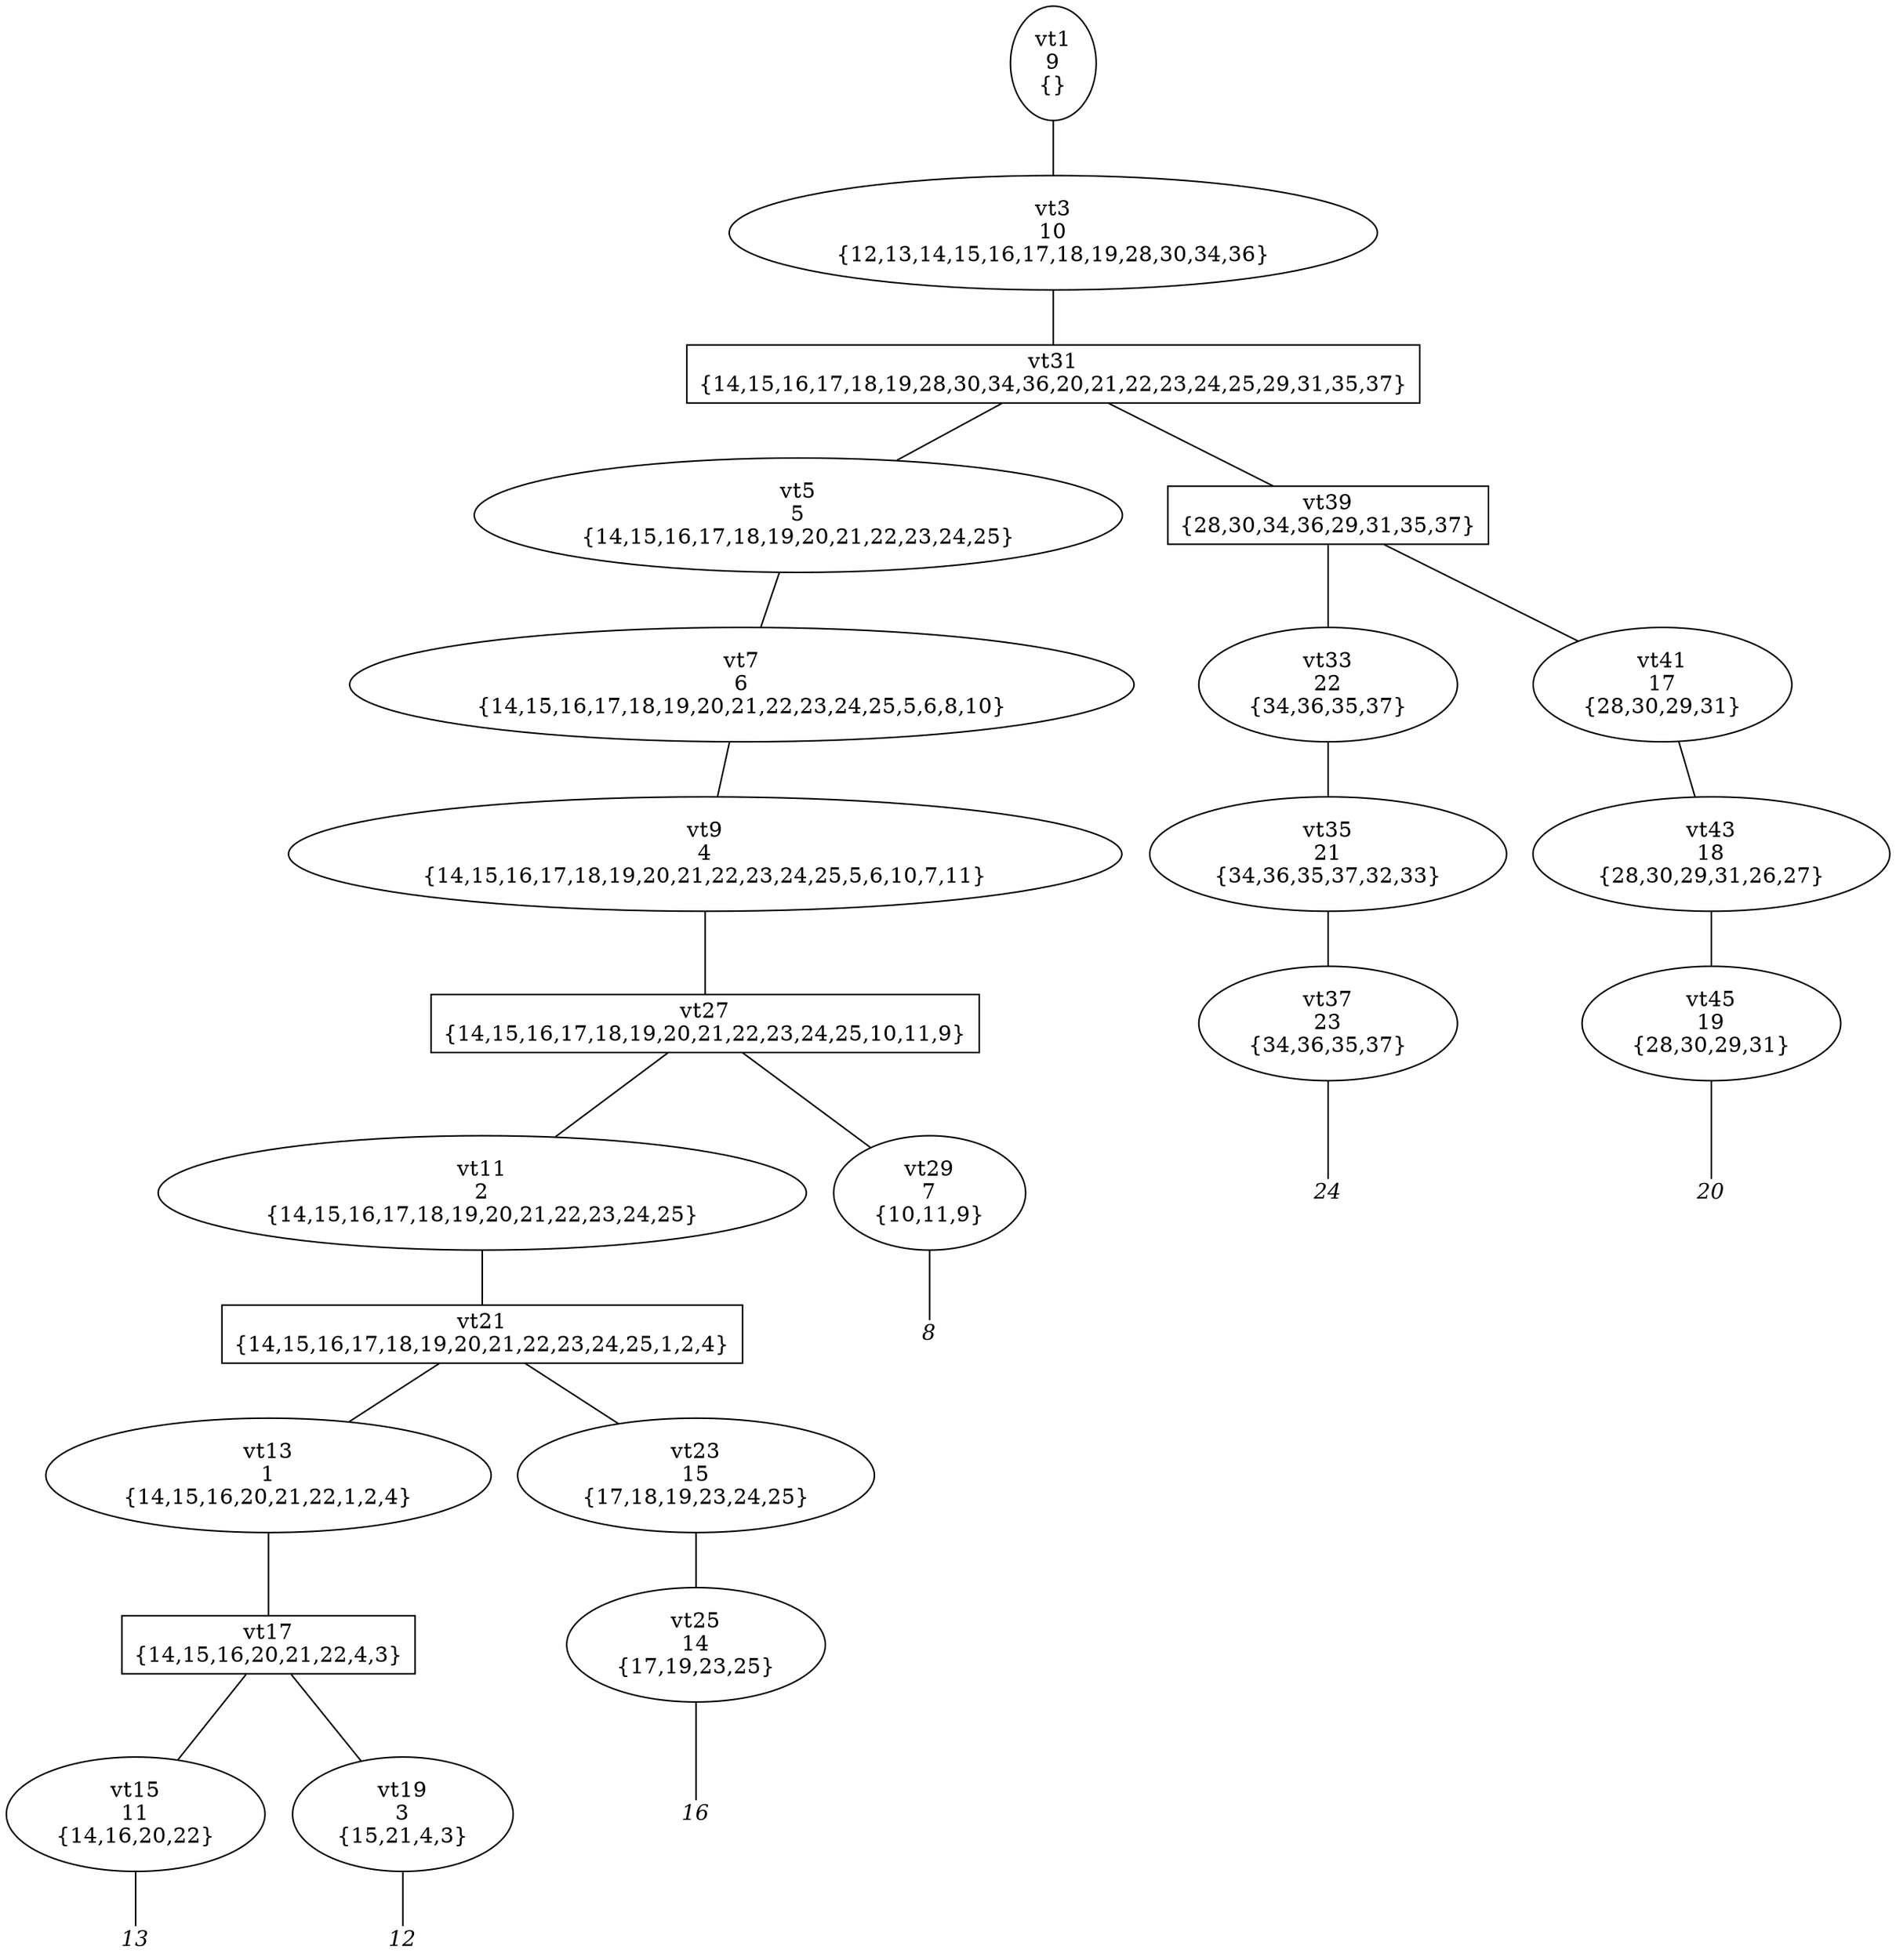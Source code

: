 
digraph vtree {

overlap=false

n1 [label="vt1
9
{}",shape="ellipse"]; 
n3 [label="vt3
10
{12,13,14,15,16,17,18,19,28,30,34,36}",shape="ellipse"]; 
n31 [label="vt31
{14,15,16,17,18,19,28,30,34,36,20,21,22,23,24,25,29,31,35,37}",shape="box"]; 
n5 [label="vt5
5
{14,15,16,17,18,19,20,21,22,23,24,25}",shape="ellipse"]; 
n7 [label="vt7
6
{14,15,16,17,18,19,20,21,22,23,24,25,5,6,8,10}",shape="ellipse"]; 
n9 [label="vt9
4
{14,15,16,17,18,19,20,21,22,23,24,25,5,6,10,7,11}",shape="ellipse"]; 
n27 [label="vt27
{14,15,16,17,18,19,20,21,22,23,24,25,10,11,9}",shape="box"]; 
n11 [label="vt11
2
{14,15,16,17,18,19,20,21,22,23,24,25}",shape="ellipse"]; 
n21 [label="vt21
{14,15,16,17,18,19,20,21,22,23,24,25,1,2,4}",shape="box"]; 
n13 [label="vt13
1
{14,15,16,20,21,22,1,2,4}",shape="ellipse"]; 
n17 [label="vt17
{14,15,16,20,21,22,4,3}",shape="box"]; 
n15 [label="vt15
11
{14,16,20,22}",shape="ellipse"]; 
n16 [label="13",fontname="Times-Italic",fontsize=14,shape=plaintext,fixedsize=true,width=.25,height=.25]; 
n19 [label="vt19
3
{15,21,4,3}",shape="ellipse"]; 
n20 [label="12",fontname="Times-Italic",fontsize=14,shape=plaintext,fixedsize=true,width=.25,height=.25]; 
n23 [label="vt23
15
{17,18,19,23,24,25}",shape="ellipse"]; 
n25 [label="vt25
14
{17,19,23,25}",shape="ellipse"]; 
n26 [label="16",fontname="Times-Italic",fontsize=14,shape=plaintext,fixedsize=true,width=.25,height=.25]; 
n29 [label="vt29
7
{10,11,9}",shape="ellipse"]; 
n30 [label="8",fontname="Times-Italic",fontsize=14,shape=plaintext,fixedsize=true,width=.25,height=.25]; 
n39 [label="vt39
{28,30,34,36,29,31,35,37}",shape="box"]; 
n33 [label="vt33
22
{34,36,35,37}",shape="ellipse"]; 
n35 [label="vt35
21
{34,36,35,37,32,33}",shape="ellipse"]; 
n37 [label="vt37
23
{34,36,35,37}",shape="ellipse"]; 
n38 [label="24",fontname="Times-Italic",fontsize=14,shape=plaintext,fixedsize=true,width=.25,height=.25]; 
n41 [label="vt41
17
{28,30,29,31}",shape="ellipse"]; 
n43 [label="vt43
18
{28,30,29,31,26,27}",shape="ellipse"]; 
n45 [label="vt45
19
{28,30,29,31}",shape="ellipse"]; 
n46 [label="20",fontname="Times-Italic",fontsize=14,shape=plaintext,fixedsize=true,width=.25,height=.25]; 
n1->n3 [arrowhead=none];
n3->n31 [arrowhead=none];
n31->n5 [arrowhead=none];
n5->n7 [arrowhead=none];
n7->n9 [arrowhead=none];
n9->n27 [arrowhead=none];
n27->n11 [arrowhead=none];
n11->n21 [arrowhead=none];
n21->n13 [arrowhead=none];
n13->n17 [arrowhead=none];
n17->n15 [arrowhead=none];
n15->n16 [arrowhead=none];
n17->n19 [arrowhead=none];
n19->n20 [arrowhead=none];
n21->n23 [arrowhead=none];
n23->n25 [arrowhead=none];
n25->n26 [arrowhead=none];
n27->n29 [arrowhead=none];
n29->n30 [arrowhead=none];
n31->n39 [arrowhead=none];
n39->n33 [arrowhead=none];
n33->n35 [arrowhead=none];
n35->n37 [arrowhead=none];
n37->n38 [arrowhead=none];
n39->n41 [arrowhead=none];
n41->n43 [arrowhead=none];
n43->n45 [arrowhead=none];
n45->n46 [arrowhead=none];


}